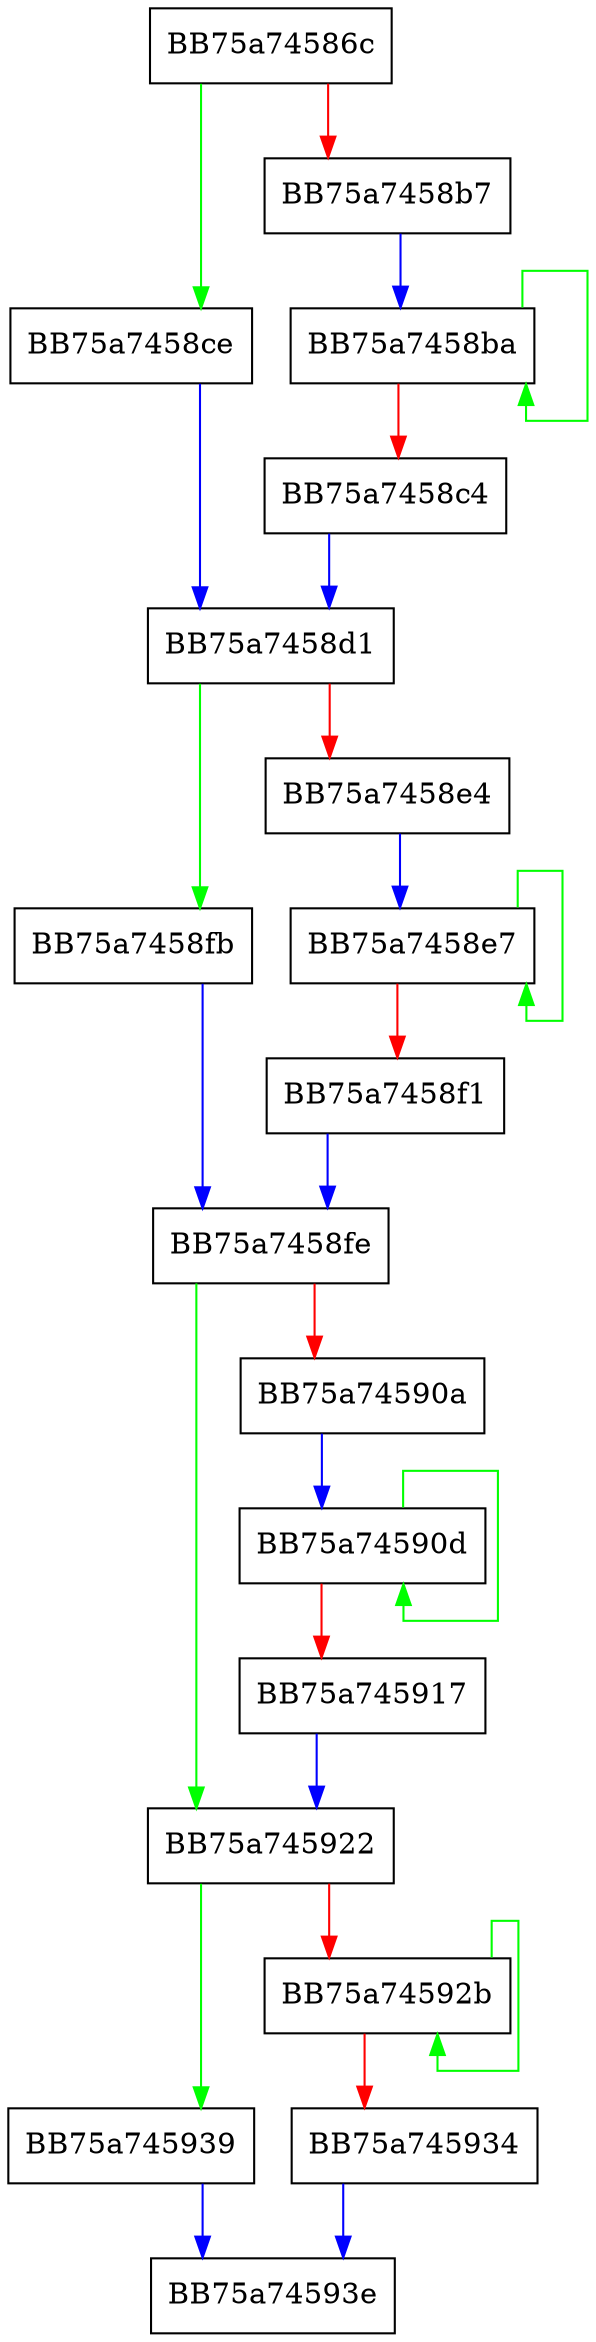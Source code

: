 digraph WPP_SF_sSSSL {
  node [shape="box"];
  graph [splines=ortho];
  BB75a74586c -> BB75a7458ce [color="green"];
  BB75a74586c -> BB75a7458b7 [color="red"];
  BB75a7458b7 -> BB75a7458ba [color="blue"];
  BB75a7458ba -> BB75a7458ba [color="green"];
  BB75a7458ba -> BB75a7458c4 [color="red"];
  BB75a7458c4 -> BB75a7458d1 [color="blue"];
  BB75a7458ce -> BB75a7458d1 [color="blue"];
  BB75a7458d1 -> BB75a7458fb [color="green"];
  BB75a7458d1 -> BB75a7458e4 [color="red"];
  BB75a7458e4 -> BB75a7458e7 [color="blue"];
  BB75a7458e7 -> BB75a7458e7 [color="green"];
  BB75a7458e7 -> BB75a7458f1 [color="red"];
  BB75a7458f1 -> BB75a7458fe [color="blue"];
  BB75a7458fb -> BB75a7458fe [color="blue"];
  BB75a7458fe -> BB75a745922 [color="green"];
  BB75a7458fe -> BB75a74590a [color="red"];
  BB75a74590a -> BB75a74590d [color="blue"];
  BB75a74590d -> BB75a74590d [color="green"];
  BB75a74590d -> BB75a745917 [color="red"];
  BB75a745917 -> BB75a745922 [color="blue"];
  BB75a745922 -> BB75a745939 [color="green"];
  BB75a745922 -> BB75a74592b [color="red"];
  BB75a74592b -> BB75a74592b [color="green"];
  BB75a74592b -> BB75a745934 [color="red"];
  BB75a745934 -> BB75a74593e [color="blue"];
  BB75a745939 -> BB75a74593e [color="blue"];
}
